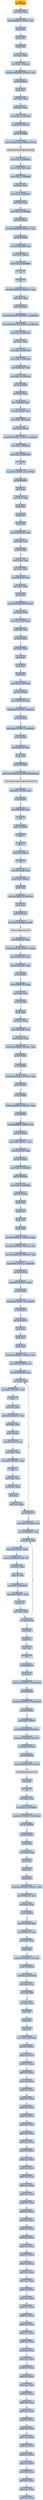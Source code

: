 digraph G {
node[shape=rectangle,style=filled,fillcolor=lightsteelblue,color=lightsteelblue]
bgcolor="transparent"
a0x100054dcpushl_ebp[label="start\npushl %ebp",fillcolor="orange",color="lightgrey"];
a0x100054ddmovl_esp_ebp[label="0x100054dd\nmovl %esp, %ebp"];
a0x100054dfaddl_0xffffffecUINT8_esp[label="0x100054df\naddl $0xffffffec<UINT8>, %esp"];
a0x100054e2pushl_ebx[label="0x100054e2\npushl %ebx"];
a0x100054e3pushl_esi[label="0x100054e3\npushl %esi"];
a0x100054e4pushl_edi[label="0x100054e4\npushl %edi"];
a0x100054e5xorl_eax_eax[label="0x100054e5\nxorl %eax, %eax"];
a0x100054e7movl_eax__20ebp_[label="0x100054e7\nmovl %eax, -20(%ebp)"];
a0x100054eamovl_0x10005494UINT32_eax[label="0x100054ea\nmovl $0x10005494<UINT32>, %eax"];
a0x100054efcall_0x10003e24[label="0x100054ef\ncall 0x10003e24"];
a0x10003e24pushl_ebx[label="0x10003e24\npushl %ebx"];
a0x10003e25movl_eax_ebx[label="0x10003e25\nmovl %eax, %ebx"];
a0x10003e27xorl_eax_eax[label="0x10003e27\nxorl %eax, %eax"];
a0x10003e29movl_eax_0x10006090[label="0x10003e29\nmovl %eax, 0x10006090"];
a0x10003e2epushl_0x0UINT8[label="0x10003e2e\npushl $0x0<UINT8>"];
a0x10003e30call_0x10003d60[label="0x10003e30\ncall 0x10003d60"];
a0x10003d60jmp_GetModuleHandleA_kernel32_dll[label="0x10003d60\njmp GetModuleHandleA@kernel32.dll"];
GetModuleHandleA_kernel32_dll[label="GetModuleHandleA@kernel32.dll",fillcolor="lightgrey",color="lightgrey"];
a0x10003e35movl_eax_0x10007654[label="0x10003e35\nmovl %eax, 0x10007654"];
a0x10003e3amovl_0x10007654_eax[label="0x10003e3a\nmovl 0x10007654, %eax"];
a0x10003e3fmovl_eax_0x10006098[label="0x10003e3f\nmovl %eax, 0x10006098"];
a0x10003e44xorl_eax_eax[label="0x10003e44\nxorl %eax, %eax"];
a0x10003e46movl_eax_0x1000609c[label="0x10003e46\nmovl %eax, 0x1000609c"];
a0x10003e4bxorl_eax_eax[label="0x10003e4b\nxorl %eax, %eax"];
a0x10003e4dmovl_eax_0x100060a0[label="0x10003e4d\nmovl %eax, 0x100060a0"];
a0x10003e52call_0x10003e18[label="0x10003e52\ncall 0x10003e18"];
a0x10003e18movl_0x10006094UINT32_eax[label="0x10003e18\nmovl $0x10006094<UINT32>, %eax"];
a0x10003e1dcall_0x10003ae8[label="0x10003e1d\ncall 0x10003ae8"];
a0x10003ae8movl_0x10006028_edx[label="0x10003ae8\nmovl 0x10006028, %edx"];
a0x10003aeemovl_edx_eax_[label="0x10003aee\nmovl %edx, (%eax)"];
a0x10003af0movl_eax_0x10006028[label="0x10003af0\nmovl %eax, 0x10006028"];
a0x10003af5ret[label="0x10003af5\nret"];
a0x10003e22ret[label="0x10003e22\nret"];
a0x10003e57movl_0x10006094UINT32_edx[label="0x10003e57\nmovl $0x10006094<UINT32>, %edx"];
a0x10003e5cmovl_ebx_eax[label="0x10003e5c\nmovl %ebx, %eax"];
a0x10003e5ecall_0x100030dc[label="0x10003e5e\ncall 0x100030dc"];
a0x100030dcmovl_0x10001070UINT32_0x10007010[label="0x100030dc\nmovl $0x10001070<UINT32>, 0x10007010"];
a0x100030e6movl_0x10001078UINT32_0x10007014[label="0x100030e6\nmovl $0x10001078<UINT32>, 0x10007014"];
a0x100030f0movl_eax_0x1000762c[label="0x100030f0\nmovl %eax, 0x1000762c"];
a0x100030f5xorl_eax_eax[label="0x100030f5\nxorl %eax, %eax"];
a0x100030f7movl_eax_0x10007630[label="0x100030f7\nmovl %eax, 0x10007630"];
a0x100030fcmovl_edx_0x10007634[label="0x100030fc\nmovl %edx, 0x10007634"];
a0x10003102movl_0x4edx__eax[label="0x10003102\nmovl 0x4(%edx), %eax"];
a0x10003105movl_eax_0x10007020[label="0x10003105\nmovl %eax, 0x10007020"];
a0x1000310acall_0x10002fd4[label="0x1000310a\ncall 0x10002fd4"];
a0x10002fd4xorl_edx_edx[label="0x10002fd4\nxorl %edx, %edx"];
a0x10002fd6leal__12ebp__eax[label="0x10002fd6\nleal -12(%ebp), %eax"];
a0x10002fd9movl_fs_edx__ecx[label="0x10002fd9\nmovl %fs:(%edx), %ecx"];
a0x10002fdcmovl_eax_fs_edx_[label="0x10002fdc\nmovl %eax, %fs:(%edx)"];
a0x10002fdfmovl_ecx_eax_[label="0x10002fdf\nmovl %ecx, (%eax)"];
a0x10002fe1movl_0x10002f34UINT32_0x4eax_[label="0x10002fe1\nmovl $0x10002f34<UINT32>, 0x4(%eax)"];
a0x10002fe8movl_ebp_0x8eax_[label="0x10002fe8\nmovl %ebp, 0x8(%eax)"];
a0x10002febmovl_eax_0x10007628[label="0x10002feb\nmovl %eax, 0x10007628"];
a0x10002ff0ret[label="0x10002ff0\nret"];
a0x1000310fmovb_0x0UINT8_0x10007028[label="0x1000310f\nmovb $0x0<UINT8>, 0x10007028"];
a0x10003116call_0x1000307c[label="0x10003116\ncall 0x1000307c"];
a0x1000307cpushl_ebp[label="0x1000307c\npushl %ebp"];
a0x1000307dmovl_esp_ebp[label="0x1000307d\nmovl %esp, %ebp"];
a0x1000307fpushl_ebx[label="0x1000307f\npushl %ebx"];
a0x10003080pushl_esi[label="0x10003080\npushl %esi"];
a0x10003081pushl_edi[label="0x10003081\npushl %edi"];
a0x10003082movl_0x1000762c_eax[label="0x10003082\nmovl 0x1000762c, %eax"];
a0x10003087testl_eax_eax[label="0x10003087\ntestl %eax, %eax"];
a0x10003089je_0x100030d6[label="0x10003089\nje 0x100030d6"];
a0x1000308bmovl_eax__esi[label="0x1000308b\nmovl (%eax), %esi"];
a0x1000308dxorl_ebx_ebx[label="0x1000308d\nxorl %ebx, %ebx"];
a0x1000308fmovl_0x4eax__edi[label="0x1000308f\nmovl 0x4(%eax), %edi"];
a0x10003092xorl_edx_edx[label="0x10003092\nxorl %edx, %edx"];
a0x10003094pushl_ebp[label="0x10003094\npushl %ebp"];
a0x10003095pushl_0x100030c2UINT32[label="0x10003095\npushl $0x100030c2<UINT32>"];
a0x1000309apushl_fs_edx_[label="0x1000309a\npushl %fs:(%edx)"];
a0x1000309dmovl_esp_fs_edx_[label="0x1000309d\nmovl %esp, %fs:(%edx)"];
a0x100030a0cmpl_ebx_esi[label="0x100030a0\ncmpl %ebx, %esi"];
a0x100030a2jle_0x100030b8[label="0x100030a2\njle 0x100030b8"];
a0x100030b8xorl_eax_eax[label="0x100030b8\nxorl %eax, %eax"];
a0x100030bapopl_edx[label="0x100030ba\npopl %edx"];
a0x100030bbpopl_ecx[label="0x100030bb\npopl %ecx"];
a0x100030bcpopl_ecx[label="0x100030bc\npopl %ecx"];
a0x100030bdmovl_edx_fs_eax_[label="0x100030bd\nmovl %edx, %fs:(%eax)"];
a0x100030c0jmp_0x100030d6[label="0x100030c0\njmp 0x100030d6"];
a0x10002f34movl_0x4esp__eax[label="0x10002f34\nmovl 0x4(%esp), %eax"];
a0x10002f38testl_0x6UINT32_0x4eax_[label="0x10002f38\ntestl $0x6<UINT32>, 0x4(%eax)"];
a0x10002f3fjne_0x10002fce[label="0x10002f3f\njne 0x10002fce"];
a0x10002f45cmpb_0x0UINT8_0x1000601c[label="0x10002f45\ncmpb $0x0<UINT8>, 0x1000601c"];
a0x10002f4cja_0x10002f5d[label="0x10002f4c\nja 0x10002f5d"];
a0x10002f4eleal_0x4esp__eax[label="0x10002f4e\nleal 0x4(%esp), %eax"];
a0x10002f52pushl_eax[label="0x10002f52\npushl %eax"];
a0x10002f53call_0x10001080[label="0x10002f53\ncall 0x10001080"];
a0x10001080jmp_UnhandledExceptionFilter_kernel32_dll[label="0x10001080\njmp UnhandledExceptionFilter@kernel32.dll"];
UnhandledExceptionFilter_kernel32_dll[label="UnhandledExceptionFilter@kernel32.dll",fillcolor="lightgrey",color="lightgrey"];
a0x10002f58cmpl_0x0UINT8_eax[label="0x10002f58\ncmpl $0x0<UINT8>, %eax"];
a0x10002f5bje_0x10002fce[label="0x10002f5b\nje 0x10002fce"];
a0x10002f5dmovl_0x4esp__eax[label="0x10002f5d\nmovl 0x4(%esp), %eax"];
a0x10002f61cld_[label="0x10002f61\ncld "];
a0x10002f62call_0x100029b4[label="0x10002f62\ncall 0x100029b4"];
a0x100029b4fninit_[label="0x100029b4\nfninit "];
a0x100029b6fwait_[label="0x100029b6\nfwait "];
a0x100029b7fldcw_0x10006014[label="0x100029b7\nfldcw 0x10006014"];
a0x100029bdret[label="0x100029bd\nret"];
a0x10002f67movl_0x8esp__edx[label="0x10002f67\nmovl 0x8(%esp), %edx"];
a0x10002f6bpushl_0x0UINT8[label="0x10002f6b\npushl $0x0<UINT8>"];
a0x10002f6dpushl_eax[label="0x10002f6d\npushl %eax"];
a0x10002f6epushl_0x10002f7aUINT32[label="0x10002f6e\npushl $0x10002f7a<UINT32>"];
a0x10002f73pushl_edx[label="0x10002f73\npushl %edx"];
a0x10002f74call_0x10007014[label="0x10002f74\ncall 0x10007014"];
a0x10001078jmp_RtlUnwind_kernel32_dll[label="0x10001078\njmp RtlUnwind@kernel32.dll"];
RtlUnwind_kernel32_dll[label="RtlUnwind@kernel32.dll",fillcolor="lightgrey",color="lightgrey"];
a0x10002f7amovl_0x4esp__ebx[label="0x10002f7a\nmovl 0x4(%esp), %ebx"];
a0x10002f7ecmpl_0xeedfadeUINT32_ebx_[label="0x10002f7e\ncmpl $0xeedfade<UINT32>, (%ebx)"];
a0x10002f84movl_0x14ebx__edx[label="0x10002f84\nmovl 0x14(%ebx), %edx"];
a0x10002f87movl_0x18ebx__eax[label="0x10002f87\nmovl 0x18(%ebx), %eax"];
a0x10002f8aje_0x10002fa9[label="0x10002f8a\nje 0x10002fa9"];
a0x10002f8cmovl_0x1000700c_edx[label="0x10002f8c\nmovl 0x1000700c, %edx"];
a0x10002f92testl_edx_edx[label="0x10002f92\ntestl %edx, %edx"];
a0x10002f94je_0x10002e94[label="0x10002f94\nje 0x10002e94"];
a0x10002e94pushl_ebp[label="0x10002e94\npushl %ebp"];
a0x10002e95movl_esp_ebp[label="0x10002e95\nmovl %esp, %ebp"];
a0x10002e97movl_0x8ebp__edx[label="0x10002e97\nmovl 0x8(%ebp), %edx"];
a0x10002e9amovl_edx__eax[label="0x10002e9a\nmovl (%edx), %eax"];
a0x10002e9ccmpl_0xc0000092UINT32_eax[label="0x10002e9c\ncmpl $0xc0000092<UINT32>, %eax"];
a0x10002ea1jg_0x10002ecf[label="0x10002ea1\njg 0x10002ecf"];
a0x10002ea3je_0x10002f01[label="0x10002ea3\nje 0x10002f01"];
a0x10002ea5cmpl_0xc000008eUINT32_eax[label="0x10002ea5\ncmpl $0xc000008e<UINT32>, %eax"];
a0x10002eaajg_0x10002ec1[label="0x10002eaa\njg 0x10002ec1"];
a0x10002eacje_0x10002f05[label="0x10002eac\nje 0x10002f05"];
a0x10002eaesubl_0xc0000005UINT32_eax[label="0x10002eae\nsubl $0xc0000005<UINT32>, %eax"];
a0x10002eb3je_0x10002f11[label="0x10002eb3\nje 0x10002f11"];
a0x10002f11movb_0xffffffd8UINT8_al[label="0x10002f11\nmovb $0xffffffd8<UINT8>, %al"];
a0x10002f13jmp_0x10002f23[label="0x10002f13\njmp 0x10002f23"];
a0x10002f23andl_0xffUINT32_eax[label="0x10002f23\nandl $0xff<UINT32>, %eax"];
a0x10002f28movl_0xcedx__edx[label="0x10002f28\nmovl 0xc(%edx), %edx"];
a0x10002f2bcall_0x10002550[label="0x10002f2b\ncall 0x10002550"];
a0x10002550movl_edx_0x10006004[label="0x10002550\nmovl %edx, 0x10006004"];
a0x10002556call_0x1000330c[label="0x10002556\ncall 0x1000330c"];
a0x1000330cmovl_eax_0x10006000[label="0x1000330c\nmovl %eax, 0x10006000"];
a0x10003311call_0x10003234[label="0x10003311\ncall 0x10003234"];
a0x10003234pushl_ebx[label="0x10003234\npushl %ebx"];
a0x10003235pushl_esi[label="0x10003235\npushl %esi"];
a0x10003236pushl_edi[label="0x10003236\npushl %edi"];
a0x10003237pushl_ebp[label="0x10003237\npushl %ebp"];
a0x10003238movl_0x10007624UINT32_ebx[label="0x10003238\nmovl $0x10007624<UINT32>, %ebx"];
a0x1000323dmovl_0x10006000UINT32_esi[label="0x1000323d\nmovl $0x10006000<UINT32>, %esi"];
a0x10003242movl_0x10007034UINT32_edi[label="0x10003242\nmovl $0x10007034<UINT32>, %edi"];
a0x10003247cmpb_0x0UINT8_0x28ebx_[label="0x10003247\ncmpb $0x0<UINT8>, 0x28(%ebx)"];
a0x1000324bjne_0x10003263[label="0x1000324b\njne 0x10003263"];
a0x1000324dcmpl_0x0UINT8_edi_[label="0x1000324d\ncmpl $0x0<UINT8>, (%edi)"];
a0x10003250je_0x10003263[label="0x10003250\nje 0x10003263"];
a0x10003263cmpl_0x0UINT8_0x10006004[label="0x10003263\ncmpl $0x0<UINT8>, 0x10006004"];
a0x1000326aje_0x1000327d[label="0x1000326a\nje 0x1000327d"];
a0x1000326ccall_0x1000311c[label="0x1000326c\ncall 0x1000311c"];
a0x1000311cpushl_ebx[label="0x1000311c\npushl %ebx"];
a0x1000311dpushl_esi[label="0x1000311d\npushl %esi"];
a0x1000311epushl_edi[label="0x1000311e\npushl %edi"];
a0x1000311fmovl_0x10006060UINT32_esi[label="0x1000311f\nmovl $0x10006060<UINT32>, %esi"];
a0x10003124movb_0x10UINT8_cl[label="0x10003124\nmovb $0x10<UINT8>, %cl"];
a0x10003126movl_0x10006000_ebx[label="0x10003126\nmovl 0x10006000, %ebx"];
a0x1000312cmovl_ebx_eax[label="0x1000312c\nmovl %ebx, %eax"];
a0x1000312emovl_0xaUINT32_edi[label="0x1000312e\nmovl $0xa<UINT32>, %edi"];
a0x10003133cltd_[label="0x10003133\ncltd "];
a0x10003134idivl_edi_eax[label="0x10003134\nidivl %edi, %eax"];
a0x10003136addb_0x30UINT8_dl[label="0x10003136\naddb $0x30<UINT8>, %dl"];
a0x10003139xorl_eax_eax[label="0x10003139\nxorl %eax, %eax"];
a0x1000313bmovb_cl_al[label="0x1000313b\nmovb %cl, %al"];
a0x1000313dmovb_dl_esieax_[label="0x1000313d\nmovb %dl, (%esi,%eax)"];
a0x10003140movl_ebx_eax[label="0x10003140\nmovl %ebx, %eax"];
a0x10003142movl_0xaUINT32_ebx[label="0x10003142\nmovl $0xa<UINT32>, %ebx"];
a0x10003147cltd_[label="0x10003147\ncltd "];
a0x10003148idivl_ebx_eax[label="0x10003148\nidivl %ebx, %eax"];
a0x1000314amovl_eax_ebx[label="0x1000314a\nmovl %eax, %ebx"];
a0x1000314cdecl_ecx[label="0x1000314c\ndecl %ecx"];
a0x1000314dtestl_ebx_ebx[label="0x1000314d\ntestl %ebx, %ebx"];
a0x1000314fjne_0x1000312c[label="0x1000314f\njne 0x1000312c"];
a0x10003151movb_0x1cUINT8_cl[label="0x10003151\nmovb $0x1c<UINT8>, %cl"];
a0x10003153movl_0x10006004_eax[label="0x10003153\nmovl 0x10006004, %eax"];
a0x10003158movl_eax_edx[label="0x10003158\nmovl %eax, %edx"];
a0x1000315aandl_0xfUINT8_edx[label="0x1000315a\nandl $0xf<UINT8>, %edx"];
a0x1000315dmovb_0x10006080edx__dl[label="0x1000315d\nmovb 0x10006080(%edx), %dl"];
a0x10003163xorl_ebx_ebx[label="0x10003163\nxorl %ebx, %ebx"];
a0x10003165movb_cl_bl[label="0x10003165\nmovb %cl, %bl"];
a0x10003167movb_dl_esiebx_[label="0x10003167\nmovb %dl, (%esi,%ebx)"];
a0x1000316ashrl_0x4UINT8_eax[label="0x1000316a\nshrl $0x4<UINT8>, %eax"];
a0x1000316ddecl_ecx[label="0x1000316d\ndecl %ecx"];
a0x1000316etestl_eax_eax[label="0x1000316e\ntestl %eax, %eax"];
a0x10003170jne_0x10003158[label="0x10003170\njne 0x10003158"];
a0x10003172popl_edi[label="0x10003172\npopl %edi"];
a0x10003173popl_esi[label="0x10003173\npopl %esi"];
a0x10003174popl_ebx[label="0x10003174\npopl %ebx"];
a0x10003175ret[label="0x10003175\nret"];
a0x10003271call_0x100031a8[label="0x10003271\ncall 0x100031a8"];
a0x100031a8pushl_ecx[label="0x100031a8\npushl %ecx"];
a0x100031a9cmpb_0x0UINT8_0x10007038[label="0x100031a9\ncmpb $0x0<UINT8>, 0x10007038"];
a0x100031b0je_0x10003209[label="0x100031b0\nje 0x10003209"];
a0x10003209cmpb_0x0UINT8_0x10006024[label="0x10003209\ncmpb $0x0<UINT8>, 0x10006024"];
a0x10003210jne_0x10003225[label="0x10003210\njne 0x10003225"];
a0x10003212pushl_0x0UINT8[label="0x10003212\npushl $0x0<UINT8>"];
a0x10003214pushl_0x10006058UINT32[label="0x10003214\npushl $0x10006058<UINT32>"];
a0x10003219pushl_0x10006060UINT32[label="0x10003219\npushl $0x10006060<UINT32>"];
a0x1000321epushl_0x0UINT8[label="0x1000321e\npushl $0x0<UINT8>"];
a0x10003220call_0x100010a0[label="0x10003220\ncall 0x100010a0"];
a0x100010a0jmp_MessageBoxA_user32_dll[label="0x100010a0\njmp MessageBoxA@user32.dll"];
MessageBoxA_user32_dll[label="MessageBoxA@user32.dll",fillcolor="lightgrey",color="lightgrey"];
a0x10003225popl_edx[label="0x10003225\npopl %edx"];
a0x10003226ret[label="0x10003226\nret"];
a0x10003276xorl_eax_eax[label="0x10003276\nxorl %eax, %eax"];
a0x10003278movl_eax_0x10006004[label="0x10003278\nmovl %eax, 0x10006004"];
a0x1000327dcmpb_0x2UINT8_0x28ebx_[label="0x1000327d\ncmpb $0x2<UINT8>, 0x28(%ebx)"];
a0x10003281jne_0x1000328d[label="0x10003281\njne 0x1000328d"];
a0x1000328dcall_0x1000301c[label="0x1000328d\ncall 0x1000301c"];
a0x1000301cpushl_ebp[label="0x1000301c\npushl %ebp"];
a0x1000301dmovl_esp_ebp[label="0x1000301d\nmovl %esp, %ebp"];
a0x1000301fpushl_ebx[label="0x1000301f\npushl %ebx"];
a0x10003020pushl_esi[label="0x10003020\npushl %esi"];
a0x10003021pushl_edi[label="0x10003021\npushl %edi"];
a0x10003022movl_0x10007624UINT32_edi[label="0x10003022\nmovl $0x10007624<UINT32>, %edi"];
a0x10003027movl_0x8edi__eax[label="0x10003027\nmovl 0x8(%edi), %eax"];
a0x1000302atestl_eax_eax[label="0x1000302a\ntestl %eax, %eax"];
a0x1000302cje_0x10003076[label="0x1000302c\nje 0x10003076"];
a0x1000302emovl_0xcedi__ebx[label="0x1000302e\nmovl 0xc(%edi), %ebx"];
a0x10003031movl_0x4eax__esi[label="0x10003031\nmovl 0x4(%eax), %esi"];
a0x10003034xorl_edx_edx[label="0x10003034\nxorl %edx, %edx"];
a0x10003036pushl_ebp[label="0x10003036\npushl %ebp"];
a0x10003037pushl_0x10003062UINT32[label="0x10003037\npushl $0x10003062<UINT32>"];
a0x1000303cpushl_fs_edx_[label="0x1000303c\npushl %fs:(%edx)"];
a0x1000303fmovl_esp_fs_edx_[label="0x1000303f\nmovl %esp, %fs:(%edx)"];
a0x10003042testl_ebx_ebx[label="0x10003042\ntestl %ebx, %ebx"];
a0x10003044jle_0x10003058[label="0x10003044\njle 0x10003058"];
a0x10003058xorl_eax_eax[label="0x10003058\nxorl %eax, %eax"];
a0x1000305apopl_edx[label="0x1000305a\npopl %edx"];
a0x1000305bpopl_ecx[label="0x1000305b\npopl %ecx"];
a0x1000305cpopl_ecx[label="0x1000305c\npopl %ecx"];
a0x1000305dmovl_edx_fs_eax_[label="0x1000305d\nmovl %edx, %fs:(%eax)"];
a0x10003060jmp_0x10003076[label="0x10003060\njmp 0x10003076"];
a0x0000007caddb_al_eax_[label="0x0000007c\naddb %al, (%eax)"];
a0x0000007eaddb_al_eax_[label="0x0000007e\naddb %al, (%eax)"];
a0x00000080addb_al_eax_[label="0x00000080\naddb %al, (%eax)"];
a0x00000082addb_al_eax_[label="0x00000082\naddb %al, (%eax)"];
a0x00000084addb_al_eax_[label="0x00000084\naddb %al, (%eax)"];
a0x00000086addb_al_eax_[label="0x00000086\naddb %al, (%eax)"];
a0x00000088addb_al_eax_[label="0x00000088\naddb %al, (%eax)"];
a0x0000008aaddb_al_eax_[label="0x0000008a\naddb %al, (%eax)"];
a0x0000008caddb_al_eax_[label="0x0000008c\naddb %al, (%eax)"];
a0x0000008eaddb_al_eax_[label="0x0000008e\naddb %al, (%eax)"];
a0x00000090addb_al_eax_[label="0x00000090\naddb %al, (%eax)"];
a0x00000092addb_al_eax_[label="0x00000092\naddb %al, (%eax)"];
a0x00000094addb_al_eax_[label="0x00000094\naddb %al, (%eax)"];
a0x00000096addb_al_eax_[label="0x00000096\naddb %al, (%eax)"];
a0x00000098addb_al_eax_[label="0x00000098\naddb %al, (%eax)"];
a0x0000009aaddb_al_eax_[label="0x0000009a\naddb %al, (%eax)"];
a0x0000009caddb_al_eax_[label="0x0000009c\naddb %al, (%eax)"];
a0x0000009eaddb_al_eax_[label="0x0000009e\naddb %al, (%eax)"];
a0x000000a0addb_al_eax_[label="0x000000a0\naddb %al, (%eax)"];
a0x000000a2addb_al_eax_[label="0x000000a2\naddb %al, (%eax)"];
a0x000000a4addb_al_eax_[label="0x000000a4\naddb %al, (%eax)"];
a0x000000a6addb_al_eax_[label="0x000000a6\naddb %al, (%eax)"];
a0x000000a8addb_al_eax_[label="0x000000a8\naddb %al, (%eax)"];
a0x000000aaaddb_al_eax_[label="0x000000aa\naddb %al, (%eax)"];
a0x000000acaddb_al_eax_[label="0x000000ac\naddb %al, (%eax)"];
a0x000000aeaddb_al_eax_[label="0x000000ae\naddb %al, (%eax)"];
a0x000000b0addb_al_eax_[label="0x000000b0\naddb %al, (%eax)"];
a0x000000b2addb_al_eax_[label="0x000000b2\naddb %al, (%eax)"];
a0x000000b4addb_al_eax_[label="0x000000b4\naddb %al, (%eax)"];
a0x000000b6addb_al_eax_[label="0x000000b6\naddb %al, (%eax)"];
a0x000000b8addb_al_eax_[label="0x000000b8\naddb %al, (%eax)"];
a0x000000baaddb_al_eax_[label="0x000000ba\naddb %al, (%eax)"];
a0x000000bcaddb_al_eax_[label="0x000000bc\naddb %al, (%eax)"];
a0x000000beaddb_al_eax_[label="0x000000be\naddb %al, (%eax)"];
a0x000000c0addb_al_eax_[label="0x000000c0\naddb %al, (%eax)"];
a0x000000c2addb_al_eax_[label="0x000000c2\naddb %al, (%eax)"];
a0x000000c4addb_al_eax_[label="0x000000c4\naddb %al, (%eax)"];
a0x000000c6addb_al_eax_[label="0x000000c6\naddb %al, (%eax)"];
a0x000000c8addb_al_eax_[label="0x000000c8\naddb %al, (%eax)"];
a0x000000caaddb_al_eax_[label="0x000000ca\naddb %al, (%eax)"];
a0x000000ccaddb_al_eax_[label="0x000000cc\naddb %al, (%eax)"];
a0x000000ceaddb_al_eax_[label="0x000000ce\naddb %al, (%eax)"];
a0x000000d0addb_al_eax_[label="0x000000d0\naddb %al, (%eax)"];
a0x000000d2addb_al_eax_[label="0x000000d2\naddb %al, (%eax)"];
a0x000000d4addb_al_eax_[label="0x000000d4\naddb %al, (%eax)"];
a0x000000d6addb_al_eax_[label="0x000000d6\naddb %al, (%eax)"];
a0x000000d8addb_al_eax_[label="0x000000d8\naddb %al, (%eax)"];
a0x000000daaddb_al_eax_[label="0x000000da\naddb %al, (%eax)"];
a0x000000dcaddb_al_eax_[label="0x000000dc\naddb %al, (%eax)"];
a0x000000deaddb_al_eax_[label="0x000000de\naddb %al, (%eax)"];
a0x000000e0addb_al_eax_[label="0x000000e0\naddb %al, (%eax)"];
a0x000000e2addb_al_eax_[label="0x000000e2\naddb %al, (%eax)"];
a0x100054dcpushl_ebp -> a0x100054ddmovl_esp_ebp [color="#000000"];
a0x100054ddmovl_esp_ebp -> a0x100054dfaddl_0xffffffecUINT8_esp [color="#000000"];
a0x100054dfaddl_0xffffffecUINT8_esp -> a0x100054e2pushl_ebx [color="#000000"];
a0x100054e2pushl_ebx -> a0x100054e3pushl_esi [color="#000000"];
a0x100054e3pushl_esi -> a0x100054e4pushl_edi [color="#000000"];
a0x100054e4pushl_edi -> a0x100054e5xorl_eax_eax [color="#000000"];
a0x100054e5xorl_eax_eax -> a0x100054e7movl_eax__20ebp_ [color="#000000"];
a0x100054e7movl_eax__20ebp_ -> a0x100054eamovl_0x10005494UINT32_eax [color="#000000"];
a0x100054eamovl_0x10005494UINT32_eax -> a0x100054efcall_0x10003e24 [color="#000000"];
a0x100054efcall_0x10003e24 -> a0x10003e24pushl_ebx [color="#000000"];
a0x10003e24pushl_ebx -> a0x10003e25movl_eax_ebx [color="#000000"];
a0x10003e25movl_eax_ebx -> a0x10003e27xorl_eax_eax [color="#000000"];
a0x10003e27xorl_eax_eax -> a0x10003e29movl_eax_0x10006090 [color="#000000"];
a0x10003e29movl_eax_0x10006090 -> a0x10003e2epushl_0x0UINT8 [color="#000000"];
a0x10003e2epushl_0x0UINT8 -> a0x10003e30call_0x10003d60 [color="#000000"];
a0x10003e30call_0x10003d60 -> a0x10003d60jmp_GetModuleHandleA_kernel32_dll [color="#000000"];
a0x10003d60jmp_GetModuleHandleA_kernel32_dll -> GetModuleHandleA_kernel32_dll [color="#000000"];
GetModuleHandleA_kernel32_dll -> a0x10003e35movl_eax_0x10007654 [color="#000000"];
a0x10003e35movl_eax_0x10007654 -> a0x10003e3amovl_0x10007654_eax [color="#000000"];
a0x10003e3amovl_0x10007654_eax -> a0x10003e3fmovl_eax_0x10006098 [color="#000000"];
a0x10003e3fmovl_eax_0x10006098 -> a0x10003e44xorl_eax_eax [color="#000000"];
a0x10003e44xorl_eax_eax -> a0x10003e46movl_eax_0x1000609c [color="#000000"];
a0x10003e46movl_eax_0x1000609c -> a0x10003e4bxorl_eax_eax [color="#000000"];
a0x10003e4bxorl_eax_eax -> a0x10003e4dmovl_eax_0x100060a0 [color="#000000"];
a0x10003e4dmovl_eax_0x100060a0 -> a0x10003e52call_0x10003e18 [color="#000000"];
a0x10003e52call_0x10003e18 -> a0x10003e18movl_0x10006094UINT32_eax [color="#000000"];
a0x10003e18movl_0x10006094UINT32_eax -> a0x10003e1dcall_0x10003ae8 [color="#000000"];
a0x10003e1dcall_0x10003ae8 -> a0x10003ae8movl_0x10006028_edx [color="#000000"];
a0x10003ae8movl_0x10006028_edx -> a0x10003aeemovl_edx_eax_ [color="#000000"];
a0x10003aeemovl_edx_eax_ -> a0x10003af0movl_eax_0x10006028 [color="#000000"];
a0x10003af0movl_eax_0x10006028 -> a0x10003af5ret [color="#000000"];
a0x10003af5ret -> a0x10003e22ret [color="#000000"];
a0x10003e22ret -> a0x10003e57movl_0x10006094UINT32_edx [color="#000000"];
a0x10003e57movl_0x10006094UINT32_edx -> a0x10003e5cmovl_ebx_eax [color="#000000"];
a0x10003e5cmovl_ebx_eax -> a0x10003e5ecall_0x100030dc [color="#000000"];
a0x10003e5ecall_0x100030dc -> a0x100030dcmovl_0x10001070UINT32_0x10007010 [color="#000000"];
a0x100030dcmovl_0x10001070UINT32_0x10007010 -> a0x100030e6movl_0x10001078UINT32_0x10007014 [color="#000000"];
a0x100030e6movl_0x10001078UINT32_0x10007014 -> a0x100030f0movl_eax_0x1000762c [color="#000000"];
a0x100030f0movl_eax_0x1000762c -> a0x100030f5xorl_eax_eax [color="#000000"];
a0x100030f5xorl_eax_eax -> a0x100030f7movl_eax_0x10007630 [color="#000000"];
a0x100030f7movl_eax_0x10007630 -> a0x100030fcmovl_edx_0x10007634 [color="#000000"];
a0x100030fcmovl_edx_0x10007634 -> a0x10003102movl_0x4edx__eax [color="#000000"];
a0x10003102movl_0x4edx__eax -> a0x10003105movl_eax_0x10007020 [color="#000000"];
a0x10003105movl_eax_0x10007020 -> a0x1000310acall_0x10002fd4 [color="#000000"];
a0x1000310acall_0x10002fd4 -> a0x10002fd4xorl_edx_edx [color="#000000"];
a0x10002fd4xorl_edx_edx -> a0x10002fd6leal__12ebp__eax [color="#000000"];
a0x10002fd6leal__12ebp__eax -> a0x10002fd9movl_fs_edx__ecx [color="#000000"];
a0x10002fd9movl_fs_edx__ecx -> a0x10002fdcmovl_eax_fs_edx_ [color="#000000"];
a0x10002fdcmovl_eax_fs_edx_ -> a0x10002fdfmovl_ecx_eax_ [color="#000000"];
a0x10002fdfmovl_ecx_eax_ -> a0x10002fe1movl_0x10002f34UINT32_0x4eax_ [color="#000000"];
a0x10002fe1movl_0x10002f34UINT32_0x4eax_ -> a0x10002fe8movl_ebp_0x8eax_ [color="#000000"];
a0x10002fe8movl_ebp_0x8eax_ -> a0x10002febmovl_eax_0x10007628 [color="#000000"];
a0x10002febmovl_eax_0x10007628 -> a0x10002ff0ret [color="#000000"];
a0x10002ff0ret -> a0x1000310fmovb_0x0UINT8_0x10007028 [color="#000000"];
a0x1000310fmovb_0x0UINT8_0x10007028 -> a0x10003116call_0x1000307c [color="#000000"];
a0x10003116call_0x1000307c -> a0x1000307cpushl_ebp [color="#000000"];
a0x1000307cpushl_ebp -> a0x1000307dmovl_esp_ebp [color="#000000"];
a0x1000307dmovl_esp_ebp -> a0x1000307fpushl_ebx [color="#000000"];
a0x1000307fpushl_ebx -> a0x10003080pushl_esi [color="#000000"];
a0x10003080pushl_esi -> a0x10003081pushl_edi [color="#000000"];
a0x10003081pushl_edi -> a0x10003082movl_0x1000762c_eax [color="#000000"];
a0x10003082movl_0x1000762c_eax -> a0x10003087testl_eax_eax [color="#000000"];
a0x10003087testl_eax_eax -> a0x10003089je_0x100030d6 [color="#000000"];
a0x10003089je_0x100030d6 -> a0x1000308bmovl_eax__esi [color="#000000",label="F"];
a0x1000308bmovl_eax__esi -> a0x1000308dxorl_ebx_ebx [color="#000000"];
a0x1000308dxorl_ebx_ebx -> a0x1000308fmovl_0x4eax__edi [color="#000000"];
a0x1000308fmovl_0x4eax__edi -> a0x10003092xorl_edx_edx [color="#000000"];
a0x10003092xorl_edx_edx -> a0x10003094pushl_ebp [color="#000000"];
a0x10003094pushl_ebp -> a0x10003095pushl_0x100030c2UINT32 [color="#000000"];
a0x10003095pushl_0x100030c2UINT32 -> a0x1000309apushl_fs_edx_ [color="#000000"];
a0x1000309apushl_fs_edx_ -> a0x1000309dmovl_esp_fs_edx_ [color="#000000"];
a0x1000309dmovl_esp_fs_edx_ -> a0x100030a0cmpl_ebx_esi [color="#000000"];
a0x100030a0cmpl_ebx_esi -> a0x100030a2jle_0x100030b8 [color="#000000"];
a0x100030a2jle_0x100030b8 -> a0x100030b8xorl_eax_eax [color="#000000",label="T"];
a0x100030b8xorl_eax_eax -> a0x100030bapopl_edx [color="#000000"];
a0x100030bapopl_edx -> a0x100030bbpopl_ecx [color="#000000"];
a0x100030bbpopl_ecx -> a0x100030bcpopl_ecx [color="#000000"];
a0x100030bcpopl_ecx -> a0x100030bdmovl_edx_fs_eax_ [color="#000000"];
a0x100030bdmovl_edx_fs_eax_ -> a0x100030c0jmp_0x100030d6 [color="#000000"];
a0x100030c0jmp_0x100030d6 -> a0x10002f34movl_0x4esp__eax [color="#000000"];
a0x10002f34movl_0x4esp__eax -> a0x10002f38testl_0x6UINT32_0x4eax_ [color="#000000"];
a0x10002f38testl_0x6UINT32_0x4eax_ -> a0x10002f3fjne_0x10002fce [color="#000000"];
a0x10002f3fjne_0x10002fce -> a0x10002f45cmpb_0x0UINT8_0x1000601c [color="#000000",label="F"];
a0x10002f45cmpb_0x0UINT8_0x1000601c -> a0x10002f4cja_0x10002f5d [color="#000000"];
a0x10002f4cja_0x10002f5d -> a0x10002f4eleal_0x4esp__eax [color="#000000",label="F"];
a0x10002f4eleal_0x4esp__eax -> a0x10002f52pushl_eax [color="#000000"];
a0x10002f52pushl_eax -> a0x10002f53call_0x10001080 [color="#000000"];
a0x10002f53call_0x10001080 -> a0x10001080jmp_UnhandledExceptionFilter_kernel32_dll [color="#000000"];
a0x10001080jmp_UnhandledExceptionFilter_kernel32_dll -> UnhandledExceptionFilter_kernel32_dll [color="#000000"];
UnhandledExceptionFilter_kernel32_dll -> a0x10002f58cmpl_0x0UINT8_eax [color="#000000"];
a0x10002f58cmpl_0x0UINT8_eax -> a0x10002f5bje_0x10002fce [color="#000000"];
a0x10002f5bje_0x10002fce -> a0x10002f5dmovl_0x4esp__eax [color="#000000",label="F"];
a0x10002f5dmovl_0x4esp__eax -> a0x10002f61cld_ [color="#000000"];
a0x10002f61cld_ -> a0x10002f62call_0x100029b4 [color="#000000"];
a0x10002f62call_0x100029b4 -> a0x100029b4fninit_ [color="#000000"];
a0x100029b4fninit_ -> a0x100029b6fwait_ [color="#000000"];
a0x100029b6fwait_ -> a0x100029b7fldcw_0x10006014 [color="#000000"];
a0x100029b7fldcw_0x10006014 -> a0x100029bdret [color="#000000"];
a0x100029bdret -> a0x10002f67movl_0x8esp__edx [color="#000000"];
a0x10002f67movl_0x8esp__edx -> a0x10002f6bpushl_0x0UINT8 [color="#000000"];
a0x10002f6bpushl_0x0UINT8 -> a0x10002f6dpushl_eax [color="#000000"];
a0x10002f6dpushl_eax -> a0x10002f6epushl_0x10002f7aUINT32 [color="#000000"];
a0x10002f6epushl_0x10002f7aUINT32 -> a0x10002f73pushl_edx [color="#000000"];
a0x10002f73pushl_edx -> a0x10002f74call_0x10007014 [color="#000000"];
a0x10002f74call_0x10007014 -> a0x10001078jmp_RtlUnwind_kernel32_dll [color="#000000"];
a0x10001078jmp_RtlUnwind_kernel32_dll -> RtlUnwind_kernel32_dll [color="#000000"];
RtlUnwind_kernel32_dll -> a0x10002f7amovl_0x4esp__ebx [color="#000000"];
a0x10002f7amovl_0x4esp__ebx -> a0x10002f7ecmpl_0xeedfadeUINT32_ebx_ [color="#000000"];
a0x10002f7ecmpl_0xeedfadeUINT32_ebx_ -> a0x10002f84movl_0x14ebx__edx [color="#000000"];
a0x10002f84movl_0x14ebx__edx -> a0x10002f87movl_0x18ebx__eax [color="#000000"];
a0x10002f87movl_0x18ebx__eax -> a0x10002f8aje_0x10002fa9 [color="#000000"];
a0x10002f8aje_0x10002fa9 -> a0x10002f8cmovl_0x1000700c_edx [color="#000000",label="F"];
a0x10002f8cmovl_0x1000700c_edx -> a0x10002f92testl_edx_edx [color="#000000"];
a0x10002f92testl_edx_edx -> a0x10002f94je_0x10002e94 [color="#000000"];
a0x10002f94je_0x10002e94 -> a0x10002e94pushl_ebp [color="#000000",label="T"];
a0x10002e94pushl_ebp -> a0x10002e95movl_esp_ebp [color="#000000"];
a0x10002e95movl_esp_ebp -> a0x10002e97movl_0x8ebp__edx [color="#000000"];
a0x10002e97movl_0x8ebp__edx -> a0x10002e9amovl_edx__eax [color="#000000"];
a0x10002e9amovl_edx__eax -> a0x10002e9ccmpl_0xc0000092UINT32_eax [color="#000000"];
a0x10002e9ccmpl_0xc0000092UINT32_eax -> a0x10002ea1jg_0x10002ecf [color="#000000"];
a0x10002ea1jg_0x10002ecf -> a0x10002ea3je_0x10002f01 [color="#000000",label="F"];
a0x10002ea3je_0x10002f01 -> a0x10002ea5cmpl_0xc000008eUINT32_eax [color="#000000",label="F"];
a0x10002ea5cmpl_0xc000008eUINT32_eax -> a0x10002eaajg_0x10002ec1 [color="#000000"];
a0x10002eaajg_0x10002ec1 -> a0x10002eacje_0x10002f05 [color="#000000",label="F"];
a0x10002eacje_0x10002f05 -> a0x10002eaesubl_0xc0000005UINT32_eax [color="#000000",label="F"];
a0x10002eaesubl_0xc0000005UINT32_eax -> a0x10002eb3je_0x10002f11 [color="#000000"];
a0x10002eb3je_0x10002f11 -> a0x10002f11movb_0xffffffd8UINT8_al [color="#000000",label="T"];
a0x10002f11movb_0xffffffd8UINT8_al -> a0x10002f13jmp_0x10002f23 [color="#000000"];
a0x10002f13jmp_0x10002f23 -> a0x10002f23andl_0xffUINT32_eax [color="#000000"];
a0x10002f23andl_0xffUINT32_eax -> a0x10002f28movl_0xcedx__edx [color="#000000"];
a0x10002f28movl_0xcedx__edx -> a0x10002f2bcall_0x10002550 [color="#000000"];
a0x10002f2bcall_0x10002550 -> a0x10002550movl_edx_0x10006004 [color="#000000"];
a0x10002550movl_edx_0x10006004 -> a0x10002556call_0x1000330c [color="#000000"];
a0x10002556call_0x1000330c -> a0x1000330cmovl_eax_0x10006000 [color="#000000"];
a0x1000330cmovl_eax_0x10006000 -> a0x10003311call_0x10003234 [color="#000000"];
a0x10003311call_0x10003234 -> a0x10003234pushl_ebx [color="#000000"];
a0x10003234pushl_ebx -> a0x10003235pushl_esi [color="#000000"];
a0x10003235pushl_esi -> a0x10003236pushl_edi [color="#000000"];
a0x10003236pushl_edi -> a0x10003237pushl_ebp [color="#000000"];
a0x10003237pushl_ebp -> a0x10003238movl_0x10007624UINT32_ebx [color="#000000"];
a0x10003238movl_0x10007624UINT32_ebx -> a0x1000323dmovl_0x10006000UINT32_esi [color="#000000"];
a0x1000323dmovl_0x10006000UINT32_esi -> a0x10003242movl_0x10007034UINT32_edi [color="#000000"];
a0x10003242movl_0x10007034UINT32_edi -> a0x10003247cmpb_0x0UINT8_0x28ebx_ [color="#000000"];
a0x10003247cmpb_0x0UINT8_0x28ebx_ -> a0x1000324bjne_0x10003263 [color="#000000"];
a0x1000324bjne_0x10003263 -> a0x1000324dcmpl_0x0UINT8_edi_ [color="#000000",label="F"];
a0x1000324dcmpl_0x0UINT8_edi_ -> a0x10003250je_0x10003263 [color="#000000"];
a0x10003250je_0x10003263 -> a0x10003263cmpl_0x0UINT8_0x10006004 [color="#000000",label="T"];
a0x10003263cmpl_0x0UINT8_0x10006004 -> a0x1000326aje_0x1000327d [color="#000000"];
a0x1000326aje_0x1000327d -> a0x1000326ccall_0x1000311c [color="#000000",label="F"];
a0x1000326ccall_0x1000311c -> a0x1000311cpushl_ebx [color="#000000"];
a0x1000311cpushl_ebx -> a0x1000311dpushl_esi [color="#000000"];
a0x1000311dpushl_esi -> a0x1000311epushl_edi [color="#000000"];
a0x1000311epushl_edi -> a0x1000311fmovl_0x10006060UINT32_esi [color="#000000"];
a0x1000311fmovl_0x10006060UINT32_esi -> a0x10003124movb_0x10UINT8_cl [color="#000000"];
a0x10003124movb_0x10UINT8_cl -> a0x10003126movl_0x10006000_ebx [color="#000000"];
a0x10003126movl_0x10006000_ebx -> a0x1000312cmovl_ebx_eax [color="#000000"];
a0x1000312cmovl_ebx_eax -> a0x1000312emovl_0xaUINT32_edi [color="#000000"];
a0x1000312emovl_0xaUINT32_edi -> a0x10003133cltd_ [color="#000000"];
a0x10003133cltd_ -> a0x10003134idivl_edi_eax [color="#000000"];
a0x10003134idivl_edi_eax -> a0x10003136addb_0x30UINT8_dl [color="#000000"];
a0x10003136addb_0x30UINT8_dl -> a0x10003139xorl_eax_eax [color="#000000"];
a0x10003139xorl_eax_eax -> a0x1000313bmovb_cl_al [color="#000000"];
a0x1000313bmovb_cl_al -> a0x1000313dmovb_dl_esieax_ [color="#000000"];
a0x1000313dmovb_dl_esieax_ -> a0x10003140movl_ebx_eax [color="#000000"];
a0x10003140movl_ebx_eax -> a0x10003142movl_0xaUINT32_ebx [color="#000000"];
a0x10003142movl_0xaUINT32_ebx -> a0x10003147cltd_ [color="#000000"];
a0x10003147cltd_ -> a0x10003148idivl_ebx_eax [color="#000000"];
a0x10003148idivl_ebx_eax -> a0x1000314amovl_eax_ebx [color="#000000"];
a0x1000314amovl_eax_ebx -> a0x1000314cdecl_ecx [color="#000000"];
a0x1000314cdecl_ecx -> a0x1000314dtestl_ebx_ebx [color="#000000"];
a0x1000314dtestl_ebx_ebx -> a0x1000314fjne_0x1000312c [color="#000000"];
a0x1000314fjne_0x1000312c -> a0x1000312cmovl_ebx_eax [color="#000000",label="T"];
a0x1000314fjne_0x1000312c -> a0x10003151movb_0x1cUINT8_cl [color="#000000",label="F"];
a0x10003151movb_0x1cUINT8_cl -> a0x10003153movl_0x10006004_eax [color="#000000"];
a0x10003153movl_0x10006004_eax -> a0x10003158movl_eax_edx [color="#000000"];
a0x10003158movl_eax_edx -> a0x1000315aandl_0xfUINT8_edx [color="#000000"];
a0x1000315aandl_0xfUINT8_edx -> a0x1000315dmovb_0x10006080edx__dl [color="#000000"];
a0x1000315dmovb_0x10006080edx__dl -> a0x10003163xorl_ebx_ebx [color="#000000"];
a0x10003163xorl_ebx_ebx -> a0x10003165movb_cl_bl [color="#000000"];
a0x10003165movb_cl_bl -> a0x10003167movb_dl_esiebx_ [color="#000000"];
a0x10003167movb_dl_esiebx_ -> a0x1000316ashrl_0x4UINT8_eax [color="#000000"];
a0x1000316ashrl_0x4UINT8_eax -> a0x1000316ddecl_ecx [color="#000000"];
a0x1000316ddecl_ecx -> a0x1000316etestl_eax_eax [color="#000000"];
a0x1000316etestl_eax_eax -> a0x10003170jne_0x10003158 [color="#000000"];
a0x10003170jne_0x10003158 -> a0x10003158movl_eax_edx [color="#000000",label="T"];
a0x10003170jne_0x10003158 -> a0x10003172popl_edi [color="#000000",label="F"];
a0x10003172popl_edi -> a0x10003173popl_esi [color="#000000"];
a0x10003173popl_esi -> a0x10003174popl_ebx [color="#000000"];
a0x10003174popl_ebx -> a0x10003175ret [color="#000000"];
a0x10003175ret -> a0x10003271call_0x100031a8 [color="#000000"];
a0x10003271call_0x100031a8 -> a0x100031a8pushl_ecx [color="#000000"];
a0x100031a8pushl_ecx -> a0x100031a9cmpb_0x0UINT8_0x10007038 [color="#000000"];
a0x100031a9cmpb_0x0UINT8_0x10007038 -> a0x100031b0je_0x10003209 [color="#000000"];
a0x100031b0je_0x10003209 -> a0x10003209cmpb_0x0UINT8_0x10006024 [color="#000000",label="T"];
a0x10003209cmpb_0x0UINT8_0x10006024 -> a0x10003210jne_0x10003225 [color="#000000"];
a0x10003210jne_0x10003225 -> a0x10003212pushl_0x0UINT8 [color="#000000",label="F"];
a0x10003212pushl_0x0UINT8 -> a0x10003214pushl_0x10006058UINT32 [color="#000000"];
a0x10003214pushl_0x10006058UINT32 -> a0x10003219pushl_0x10006060UINT32 [color="#000000"];
a0x10003219pushl_0x10006060UINT32 -> a0x1000321epushl_0x0UINT8 [color="#000000"];
a0x1000321epushl_0x0UINT8 -> a0x10003220call_0x100010a0 [color="#000000"];
a0x10003220call_0x100010a0 -> a0x100010a0jmp_MessageBoxA_user32_dll [color="#000000"];
a0x100010a0jmp_MessageBoxA_user32_dll -> MessageBoxA_user32_dll [color="#000000"];
MessageBoxA_user32_dll -> a0x10003225popl_edx [color="#000000"];
a0x10003225popl_edx -> a0x10003226ret [color="#000000"];
a0x10003226ret -> a0x10003276xorl_eax_eax [color="#000000"];
a0x10003276xorl_eax_eax -> a0x10003278movl_eax_0x10006004 [color="#000000"];
a0x10003278movl_eax_0x10006004 -> a0x1000327dcmpb_0x2UINT8_0x28ebx_ [color="#000000"];
a0x1000327dcmpb_0x2UINT8_0x28ebx_ -> a0x10003281jne_0x1000328d [color="#000000"];
a0x10003281jne_0x1000328d -> a0x1000328dcall_0x1000301c [color="#000000",label="T"];
a0x1000328dcall_0x1000301c -> a0x1000301cpushl_ebp [color="#000000"];
a0x1000301cpushl_ebp -> a0x1000301dmovl_esp_ebp [color="#000000"];
a0x1000301dmovl_esp_ebp -> a0x1000301fpushl_ebx [color="#000000"];
a0x1000301fpushl_ebx -> a0x10003020pushl_esi [color="#000000"];
a0x10003020pushl_esi -> a0x10003021pushl_edi [color="#000000"];
a0x10003021pushl_edi -> a0x10003022movl_0x10007624UINT32_edi [color="#000000"];
a0x10003022movl_0x10007624UINT32_edi -> a0x10003027movl_0x8edi__eax [color="#000000"];
a0x10003027movl_0x8edi__eax -> a0x1000302atestl_eax_eax [color="#000000"];
a0x1000302atestl_eax_eax -> a0x1000302cje_0x10003076 [color="#000000"];
a0x1000302cje_0x10003076 -> a0x1000302emovl_0xcedi__ebx [color="#000000",label="F"];
a0x1000302emovl_0xcedi__ebx -> a0x10003031movl_0x4eax__esi [color="#000000"];
a0x10003031movl_0x4eax__esi -> a0x10003034xorl_edx_edx [color="#000000"];
a0x10003034xorl_edx_edx -> a0x10003036pushl_ebp [color="#000000"];
a0x10003036pushl_ebp -> a0x10003037pushl_0x10003062UINT32 [color="#000000"];
a0x10003037pushl_0x10003062UINT32 -> a0x1000303cpushl_fs_edx_ [color="#000000"];
a0x1000303cpushl_fs_edx_ -> a0x1000303fmovl_esp_fs_edx_ [color="#000000"];
a0x1000303fmovl_esp_fs_edx_ -> a0x10003042testl_ebx_ebx [color="#000000"];
a0x10003042testl_ebx_ebx -> a0x10003044jle_0x10003058 [color="#000000"];
a0x10003044jle_0x10003058 -> a0x10003058xorl_eax_eax [color="#000000",label="T"];
a0x10003058xorl_eax_eax -> a0x1000305apopl_edx [color="#000000"];
a0x1000305apopl_edx -> a0x1000305bpopl_ecx [color="#000000"];
a0x1000305bpopl_ecx -> a0x1000305cpopl_ecx [color="#000000"];
a0x1000305cpopl_ecx -> a0x1000305dmovl_edx_fs_eax_ [color="#000000"];
a0x1000305dmovl_edx_fs_eax_ -> a0x10003060jmp_0x10003076 [color="#000000"];
a0x10003060jmp_0x10003076 -> a0x0000007caddb_al_eax_ [color="#000000"];
a0x0000007caddb_al_eax_ -> a0x0000007eaddb_al_eax_ [color="#000000"];
a0x0000007eaddb_al_eax_ -> a0x00000080addb_al_eax_ [color="#000000"];
a0x00000080addb_al_eax_ -> a0x00000082addb_al_eax_ [color="#000000"];
a0x00000082addb_al_eax_ -> a0x00000084addb_al_eax_ [color="#000000"];
a0x00000084addb_al_eax_ -> a0x00000086addb_al_eax_ [color="#000000"];
a0x00000086addb_al_eax_ -> a0x00000088addb_al_eax_ [color="#000000"];
a0x00000088addb_al_eax_ -> a0x0000008aaddb_al_eax_ [color="#000000"];
a0x0000008aaddb_al_eax_ -> a0x0000008caddb_al_eax_ [color="#000000"];
a0x0000008caddb_al_eax_ -> a0x0000008eaddb_al_eax_ [color="#000000"];
a0x0000008eaddb_al_eax_ -> a0x00000090addb_al_eax_ [color="#000000"];
a0x00000090addb_al_eax_ -> a0x00000092addb_al_eax_ [color="#000000"];
a0x00000092addb_al_eax_ -> a0x00000094addb_al_eax_ [color="#000000"];
a0x00000094addb_al_eax_ -> a0x00000096addb_al_eax_ [color="#000000"];
a0x00000096addb_al_eax_ -> a0x00000098addb_al_eax_ [color="#000000"];
a0x00000098addb_al_eax_ -> a0x0000009aaddb_al_eax_ [color="#000000"];
a0x0000009aaddb_al_eax_ -> a0x0000009caddb_al_eax_ [color="#000000"];
a0x0000009caddb_al_eax_ -> a0x0000009eaddb_al_eax_ [color="#000000"];
a0x0000009eaddb_al_eax_ -> a0x000000a0addb_al_eax_ [color="#000000"];
a0x000000a0addb_al_eax_ -> a0x000000a2addb_al_eax_ [color="#000000"];
a0x000000a2addb_al_eax_ -> a0x000000a4addb_al_eax_ [color="#000000"];
a0x000000a4addb_al_eax_ -> a0x000000a6addb_al_eax_ [color="#000000"];
a0x000000a6addb_al_eax_ -> a0x000000a8addb_al_eax_ [color="#000000"];
a0x000000a8addb_al_eax_ -> a0x000000aaaddb_al_eax_ [color="#000000"];
a0x000000aaaddb_al_eax_ -> a0x000000acaddb_al_eax_ [color="#000000"];
a0x000000acaddb_al_eax_ -> a0x000000aeaddb_al_eax_ [color="#000000"];
a0x000000aeaddb_al_eax_ -> a0x000000b0addb_al_eax_ [color="#000000"];
a0x000000b0addb_al_eax_ -> a0x000000b2addb_al_eax_ [color="#000000"];
a0x000000b2addb_al_eax_ -> a0x000000b4addb_al_eax_ [color="#000000"];
a0x000000b4addb_al_eax_ -> a0x000000b6addb_al_eax_ [color="#000000"];
a0x000000b6addb_al_eax_ -> a0x000000b8addb_al_eax_ [color="#000000"];
a0x000000b8addb_al_eax_ -> a0x000000baaddb_al_eax_ [color="#000000"];
a0x000000baaddb_al_eax_ -> a0x000000bcaddb_al_eax_ [color="#000000"];
a0x000000bcaddb_al_eax_ -> a0x000000beaddb_al_eax_ [color="#000000"];
a0x000000beaddb_al_eax_ -> a0x000000c0addb_al_eax_ [color="#000000"];
a0x000000c0addb_al_eax_ -> a0x000000c2addb_al_eax_ [color="#000000"];
a0x000000c2addb_al_eax_ -> a0x000000c4addb_al_eax_ [color="#000000"];
a0x000000c4addb_al_eax_ -> a0x000000c6addb_al_eax_ [color="#000000"];
a0x000000c6addb_al_eax_ -> a0x000000c8addb_al_eax_ [color="#000000"];
a0x000000c8addb_al_eax_ -> a0x000000caaddb_al_eax_ [color="#000000"];
a0x000000caaddb_al_eax_ -> a0x000000ccaddb_al_eax_ [color="#000000"];
a0x000000ccaddb_al_eax_ -> a0x000000ceaddb_al_eax_ [color="#000000"];
a0x000000ceaddb_al_eax_ -> a0x000000d0addb_al_eax_ [color="#000000"];
a0x000000d0addb_al_eax_ -> a0x000000d2addb_al_eax_ [color="#000000"];
a0x000000d2addb_al_eax_ -> a0x000000d4addb_al_eax_ [color="#000000"];
a0x000000d4addb_al_eax_ -> a0x000000d6addb_al_eax_ [color="#000000"];
a0x000000d6addb_al_eax_ -> a0x000000d8addb_al_eax_ [color="#000000"];
a0x000000d8addb_al_eax_ -> a0x000000daaddb_al_eax_ [color="#000000"];
a0x000000daaddb_al_eax_ -> a0x000000dcaddb_al_eax_ [color="#000000"];
a0x000000dcaddb_al_eax_ -> a0x000000deaddb_al_eax_ [color="#000000"];
a0x000000deaddb_al_eax_ -> a0x000000e0addb_al_eax_ [color="#000000"];
a0x000000e0addb_al_eax_ -> a0x000000e2addb_al_eax_ [color="#000000"];
}
